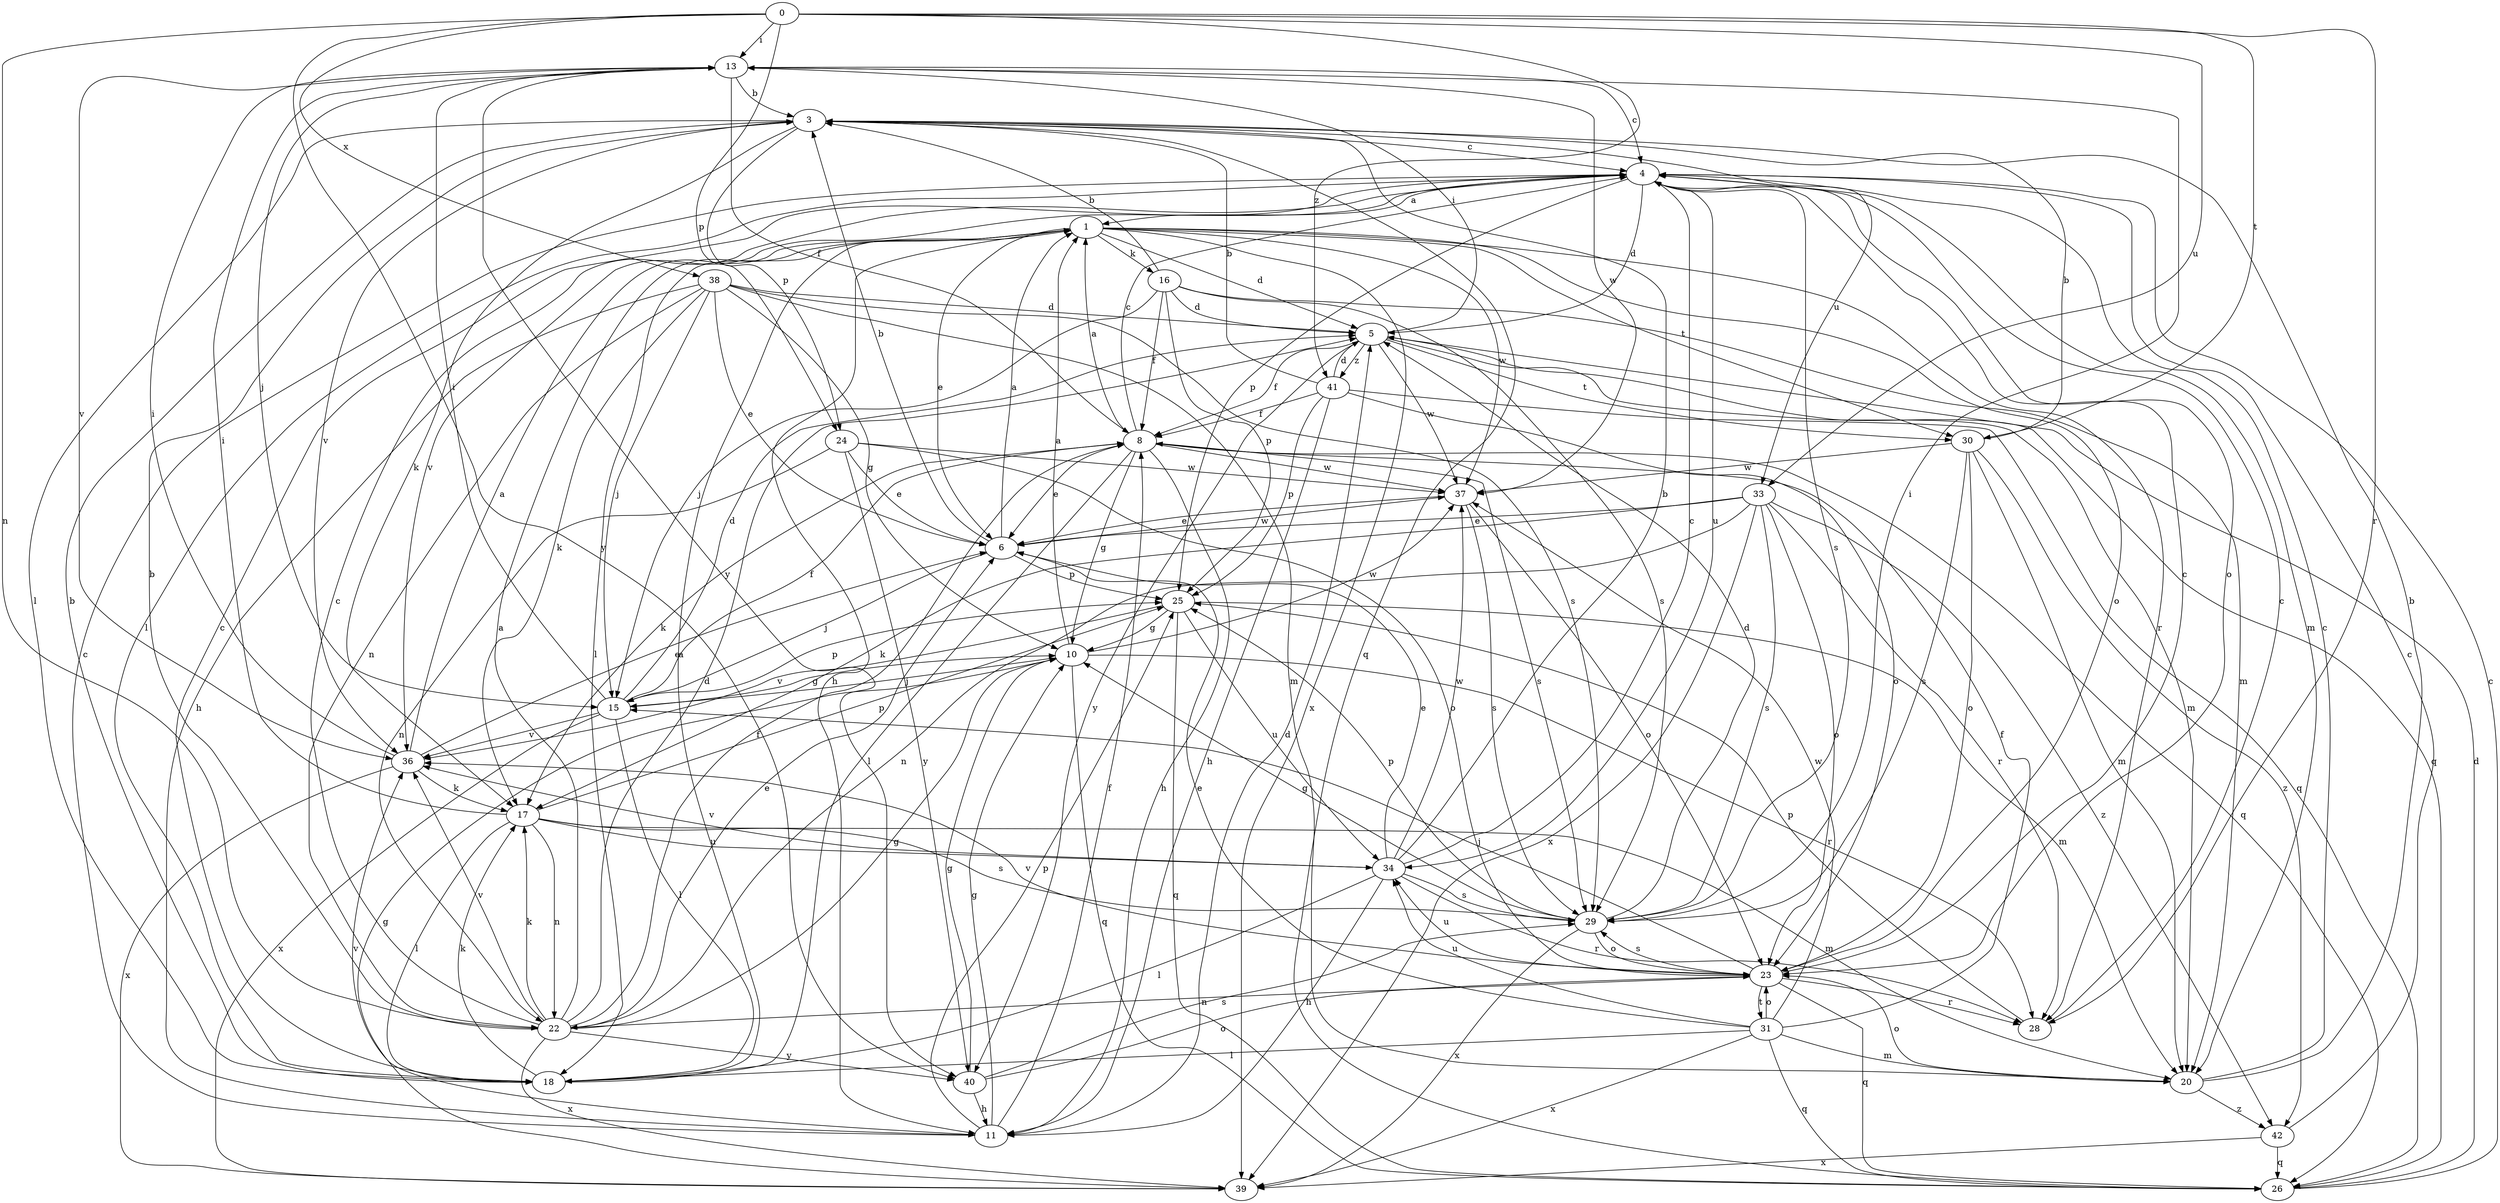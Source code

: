 strict digraph  {
0;
1;
3;
4;
5;
6;
8;
10;
11;
13;
15;
16;
17;
18;
20;
22;
23;
24;
25;
26;
28;
29;
30;
31;
33;
34;
36;
37;
38;
39;
40;
41;
42;
0 -> 13  [label=i];
0 -> 22  [label=n];
0 -> 24  [label=p];
0 -> 28  [label=r];
0 -> 30  [label=t];
0 -> 33  [label=u];
0 -> 38  [label=x];
0 -> 40  [label=y];
0 -> 41  [label=z];
1 -> 5  [label=d];
1 -> 6  [label=e];
1 -> 11  [label=h];
1 -> 16  [label=k];
1 -> 18  [label=l];
1 -> 23  [label=o];
1 -> 28  [label=r];
1 -> 30  [label=t];
1 -> 37  [label=w];
1 -> 39  [label=x];
3 -> 4  [label=c];
3 -> 17  [label=k];
3 -> 18  [label=l];
3 -> 24  [label=p];
3 -> 26  [label=q];
3 -> 33  [label=u];
3 -> 36  [label=v];
4 -> 1  [label=a];
4 -> 5  [label=d];
4 -> 18  [label=l];
4 -> 20  [label=m];
4 -> 23  [label=o];
4 -> 25  [label=p];
4 -> 29  [label=s];
4 -> 34  [label=u];
4 -> 36  [label=v];
5 -> 8  [label=f];
5 -> 13  [label=i];
5 -> 20  [label=m];
5 -> 26  [label=q];
5 -> 30  [label=t];
5 -> 37  [label=w];
5 -> 40  [label=y];
5 -> 41  [label=z];
6 -> 1  [label=a];
6 -> 3  [label=b];
6 -> 15  [label=j];
6 -> 25  [label=p];
6 -> 37  [label=w];
8 -> 1  [label=a];
8 -> 4  [label=c];
8 -> 6  [label=e];
8 -> 10  [label=g];
8 -> 11  [label=h];
8 -> 17  [label=k];
8 -> 18  [label=l];
8 -> 26  [label=q];
8 -> 29  [label=s];
8 -> 37  [label=w];
10 -> 1  [label=a];
10 -> 15  [label=j];
10 -> 26  [label=q];
10 -> 28  [label=r];
10 -> 37  [label=w];
11 -> 4  [label=c];
11 -> 5  [label=d];
11 -> 8  [label=f];
11 -> 10  [label=g];
11 -> 25  [label=p];
11 -> 36  [label=v];
13 -> 3  [label=b];
13 -> 4  [label=c];
13 -> 8  [label=f];
13 -> 15  [label=j];
13 -> 36  [label=v];
13 -> 37  [label=w];
13 -> 40  [label=y];
15 -> 5  [label=d];
15 -> 8  [label=f];
15 -> 10  [label=g];
15 -> 13  [label=i];
15 -> 18  [label=l];
15 -> 25  [label=p];
15 -> 36  [label=v];
15 -> 39  [label=x];
16 -> 3  [label=b];
16 -> 5  [label=d];
16 -> 8  [label=f];
16 -> 15  [label=j];
16 -> 20  [label=m];
16 -> 25  [label=p];
16 -> 29  [label=s];
17 -> 13  [label=i];
17 -> 18  [label=l];
17 -> 20  [label=m];
17 -> 22  [label=n];
17 -> 25  [label=p];
17 -> 29  [label=s];
17 -> 34  [label=u];
18 -> 1  [label=a];
18 -> 3  [label=b];
18 -> 4  [label=c];
18 -> 17  [label=k];
20 -> 3  [label=b];
20 -> 4  [label=c];
20 -> 23  [label=o];
20 -> 42  [label=z];
22 -> 1  [label=a];
22 -> 3  [label=b];
22 -> 4  [label=c];
22 -> 5  [label=d];
22 -> 6  [label=e];
22 -> 8  [label=f];
22 -> 10  [label=g];
22 -> 17  [label=k];
22 -> 36  [label=v];
22 -> 39  [label=x];
22 -> 40  [label=y];
23 -> 4  [label=c];
23 -> 15  [label=j];
23 -> 22  [label=n];
23 -> 26  [label=q];
23 -> 28  [label=r];
23 -> 29  [label=s];
23 -> 31  [label=t];
23 -> 34  [label=u];
23 -> 36  [label=v];
24 -> 6  [label=e];
24 -> 22  [label=n];
24 -> 23  [label=o];
24 -> 37  [label=w];
24 -> 40  [label=y];
25 -> 10  [label=g];
25 -> 20  [label=m];
25 -> 26  [label=q];
25 -> 34  [label=u];
25 -> 36  [label=v];
26 -> 4  [label=c];
26 -> 5  [label=d];
28 -> 4  [label=c];
28 -> 25  [label=p];
29 -> 5  [label=d];
29 -> 10  [label=g];
29 -> 13  [label=i];
29 -> 23  [label=o];
29 -> 25  [label=p];
29 -> 39  [label=x];
30 -> 3  [label=b];
30 -> 20  [label=m];
30 -> 23  [label=o];
30 -> 29  [label=s];
30 -> 37  [label=w];
30 -> 42  [label=z];
31 -> 6  [label=e];
31 -> 8  [label=f];
31 -> 18  [label=l];
31 -> 20  [label=m];
31 -> 23  [label=o];
31 -> 26  [label=q];
31 -> 34  [label=u];
31 -> 37  [label=w];
31 -> 39  [label=x];
33 -> 6  [label=e];
33 -> 17  [label=k];
33 -> 22  [label=n];
33 -> 23  [label=o];
33 -> 28  [label=r];
33 -> 29  [label=s];
33 -> 39  [label=x];
33 -> 42  [label=z];
34 -> 3  [label=b];
34 -> 4  [label=c];
34 -> 6  [label=e];
34 -> 11  [label=h];
34 -> 18  [label=l];
34 -> 28  [label=r];
34 -> 29  [label=s];
34 -> 36  [label=v];
34 -> 37  [label=w];
36 -> 1  [label=a];
36 -> 6  [label=e];
36 -> 13  [label=i];
36 -> 17  [label=k];
36 -> 39  [label=x];
37 -> 6  [label=e];
37 -> 23  [label=o];
37 -> 29  [label=s];
38 -> 5  [label=d];
38 -> 6  [label=e];
38 -> 10  [label=g];
38 -> 11  [label=h];
38 -> 15  [label=j];
38 -> 17  [label=k];
38 -> 20  [label=m];
38 -> 22  [label=n];
38 -> 29  [label=s];
39 -> 10  [label=g];
40 -> 10  [label=g];
40 -> 11  [label=h];
40 -> 23  [label=o];
40 -> 29  [label=s];
41 -> 3  [label=b];
41 -> 5  [label=d];
41 -> 8  [label=f];
41 -> 11  [label=h];
41 -> 23  [label=o];
41 -> 25  [label=p];
41 -> 26  [label=q];
42 -> 4  [label=c];
42 -> 26  [label=q];
42 -> 39  [label=x];
}
